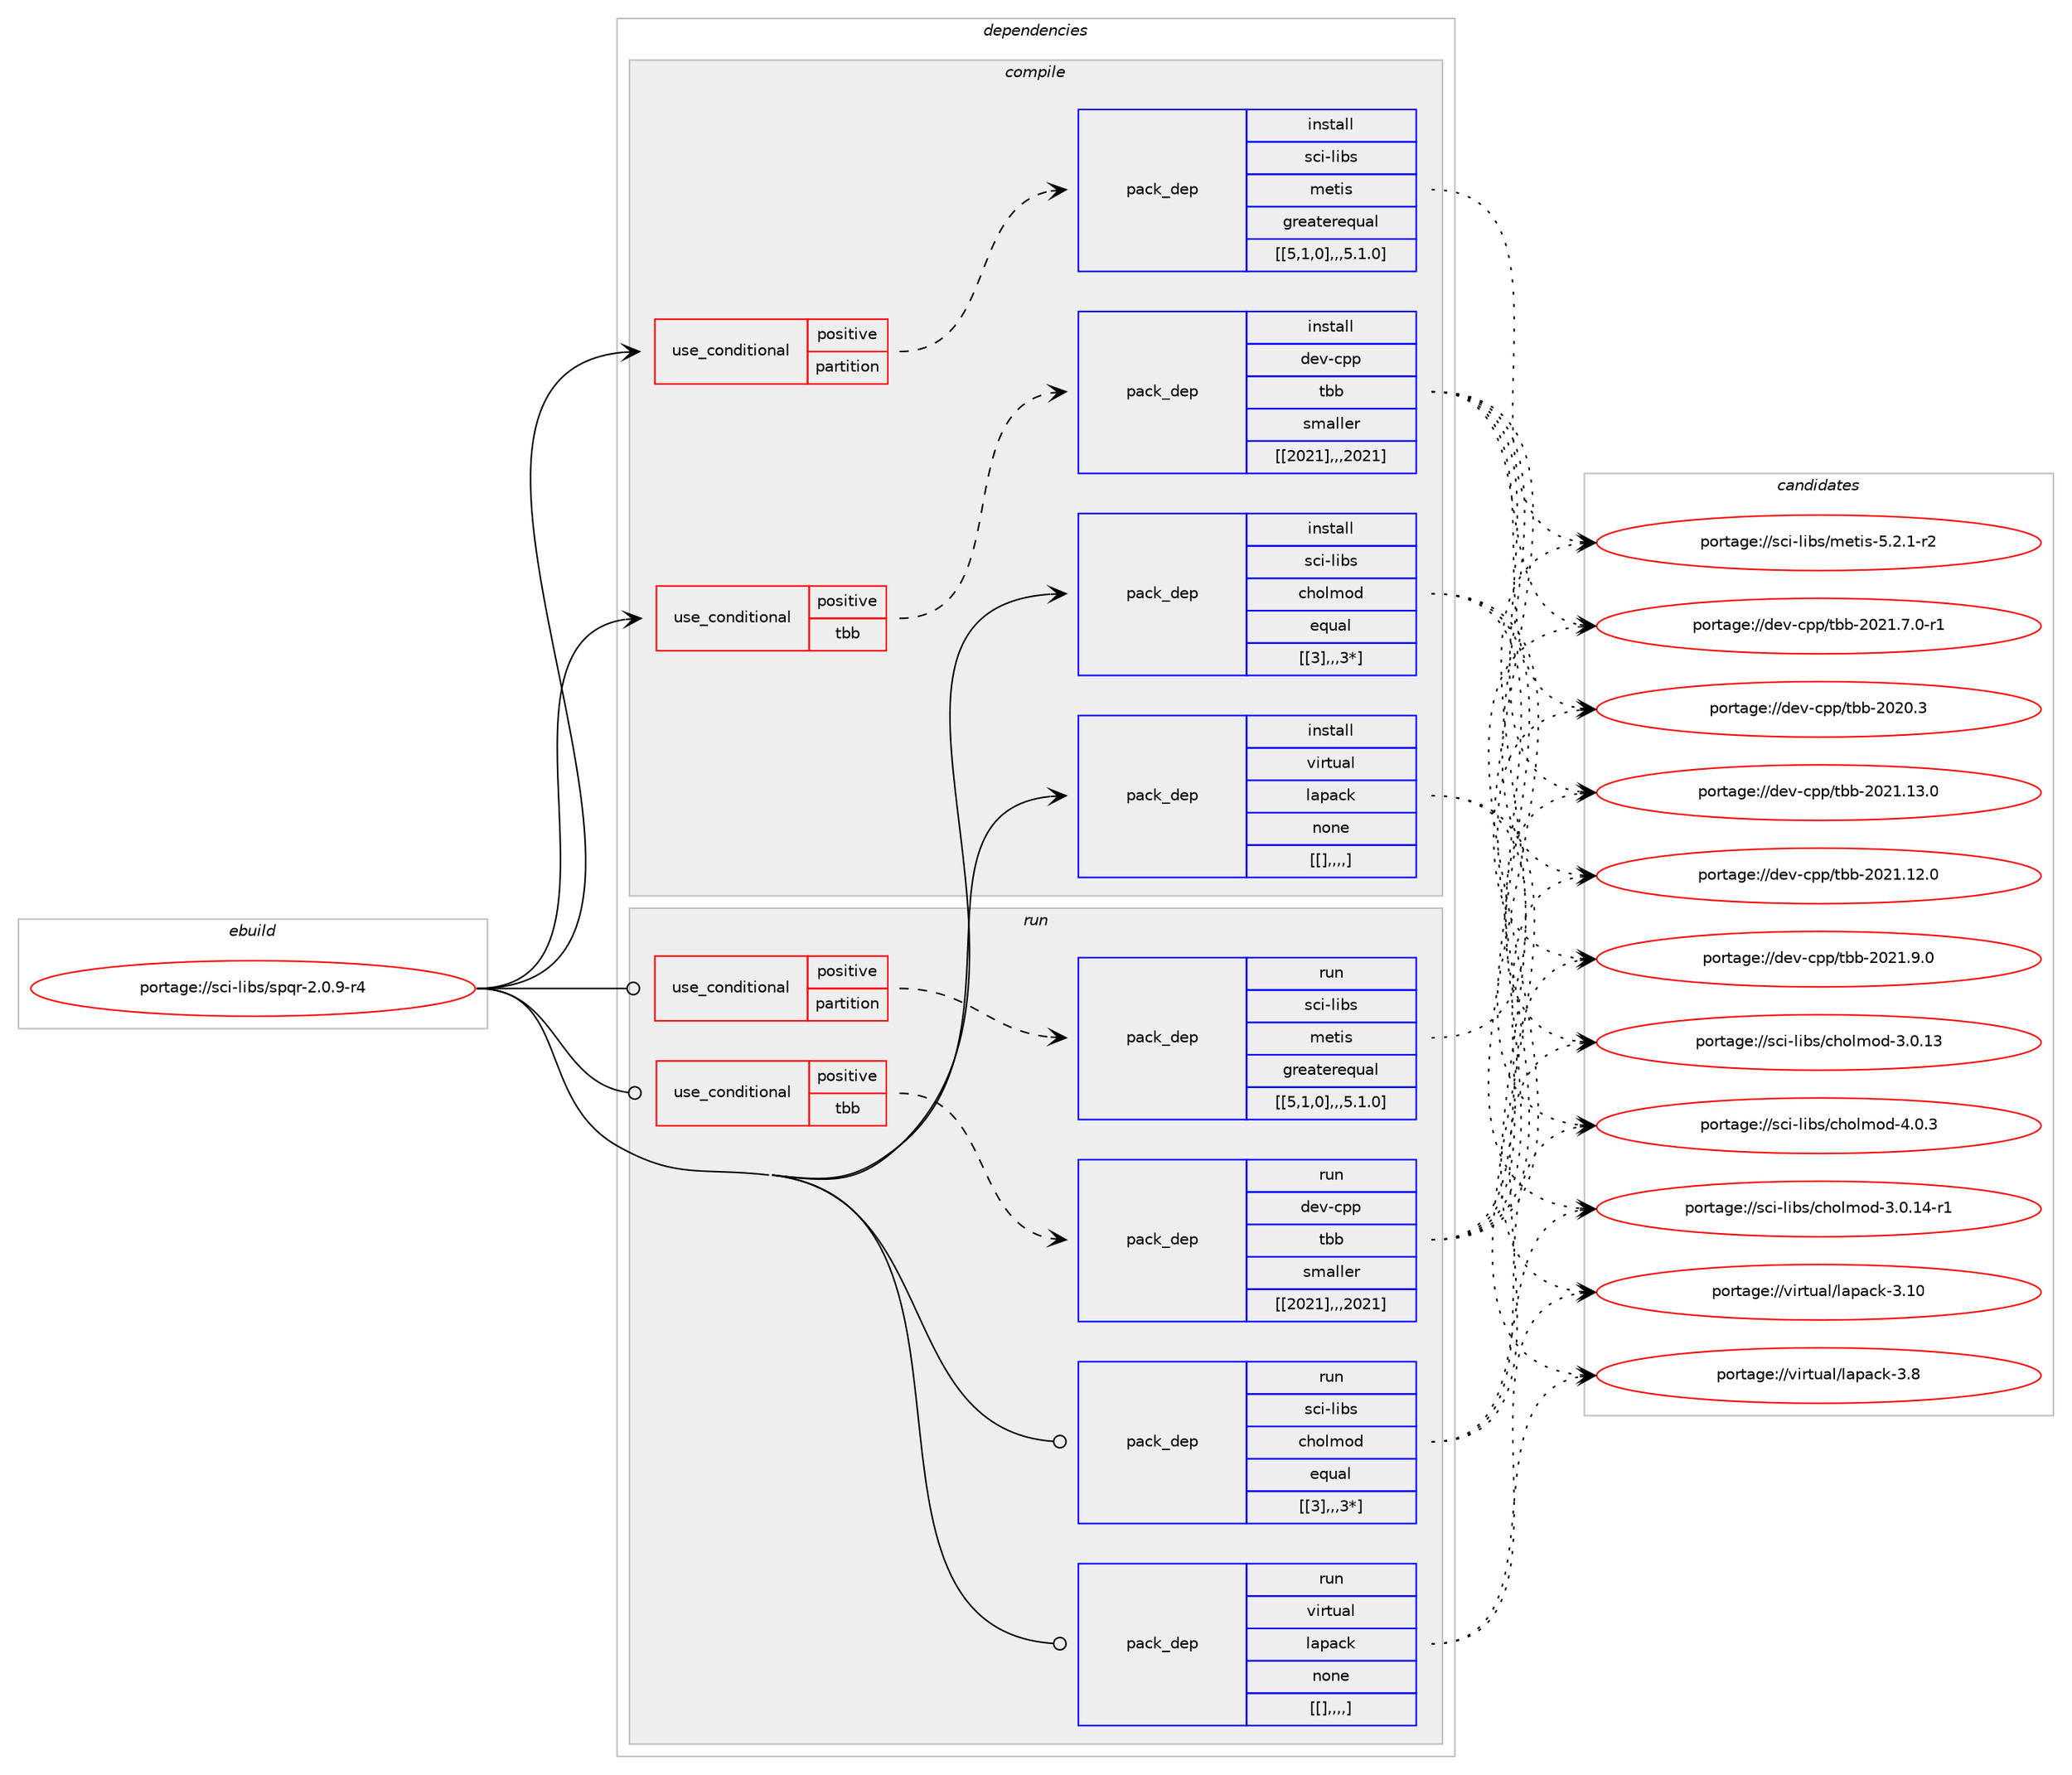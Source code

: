 digraph prolog {

# *************
# Graph options
# *************

newrank=true;
concentrate=true;
compound=true;
graph [rankdir=LR,fontname=Helvetica,fontsize=10,ranksep=1.5];#, ranksep=2.5, nodesep=0.2];
edge  [arrowhead=vee];
node  [fontname=Helvetica,fontsize=10];

# **********
# The ebuild
# **********

subgraph cluster_leftcol {
color=gray;
label=<<i>ebuild</i>>;
id [label="portage://sci-libs/spqr-2.0.9-r4", color=red, width=4, href="../sci-libs/spqr-2.0.9-r4.svg"];
}

# ****************
# The dependencies
# ****************

subgraph cluster_midcol {
color=gray;
label=<<i>dependencies</i>>;
subgraph cluster_compile {
fillcolor="#eeeeee";
style=filled;
label=<<i>compile</i>>;
subgraph cond111400 {
dependency421720 [label=<<TABLE BORDER="0" CELLBORDER="1" CELLSPACING="0" CELLPADDING="4"><TR><TD ROWSPAN="3" CELLPADDING="10">use_conditional</TD></TR><TR><TD>positive</TD></TR><TR><TD>partition</TD></TR></TABLE>>, shape=none, color=red];
subgraph pack307310 {
dependency421721 [label=<<TABLE BORDER="0" CELLBORDER="1" CELLSPACING="0" CELLPADDING="4" WIDTH="220"><TR><TD ROWSPAN="6" CELLPADDING="30">pack_dep</TD></TR><TR><TD WIDTH="110">install</TD></TR><TR><TD>sci-libs</TD></TR><TR><TD>metis</TD></TR><TR><TD>greaterequal</TD></TR><TR><TD>[[5,1,0],,,5.1.0]</TD></TR></TABLE>>, shape=none, color=blue];
}
dependency421720:e -> dependency421721:w [weight=20,style="dashed",arrowhead="vee"];
}
id:e -> dependency421720:w [weight=20,style="solid",arrowhead="vee"];
subgraph cond111401 {
dependency421722 [label=<<TABLE BORDER="0" CELLBORDER="1" CELLSPACING="0" CELLPADDING="4"><TR><TD ROWSPAN="3" CELLPADDING="10">use_conditional</TD></TR><TR><TD>positive</TD></TR><TR><TD>tbb</TD></TR></TABLE>>, shape=none, color=red];
subgraph pack307311 {
dependency421723 [label=<<TABLE BORDER="0" CELLBORDER="1" CELLSPACING="0" CELLPADDING="4" WIDTH="220"><TR><TD ROWSPAN="6" CELLPADDING="30">pack_dep</TD></TR><TR><TD WIDTH="110">install</TD></TR><TR><TD>dev-cpp</TD></TR><TR><TD>tbb</TD></TR><TR><TD>smaller</TD></TR><TR><TD>[[2021],,,2021]</TD></TR></TABLE>>, shape=none, color=blue];
}
dependency421722:e -> dependency421723:w [weight=20,style="dashed",arrowhead="vee"];
}
id:e -> dependency421722:w [weight=20,style="solid",arrowhead="vee"];
subgraph pack307312 {
dependency421724 [label=<<TABLE BORDER="0" CELLBORDER="1" CELLSPACING="0" CELLPADDING="4" WIDTH="220"><TR><TD ROWSPAN="6" CELLPADDING="30">pack_dep</TD></TR><TR><TD WIDTH="110">install</TD></TR><TR><TD>sci-libs</TD></TR><TR><TD>cholmod</TD></TR><TR><TD>equal</TD></TR><TR><TD>[[3],,,3*]</TD></TR></TABLE>>, shape=none, color=blue];
}
id:e -> dependency421724:w [weight=20,style="solid",arrowhead="vee"];
subgraph pack307313 {
dependency421725 [label=<<TABLE BORDER="0" CELLBORDER="1" CELLSPACING="0" CELLPADDING="4" WIDTH="220"><TR><TD ROWSPAN="6" CELLPADDING="30">pack_dep</TD></TR><TR><TD WIDTH="110">install</TD></TR><TR><TD>virtual</TD></TR><TR><TD>lapack</TD></TR><TR><TD>none</TD></TR><TR><TD>[[],,,,]</TD></TR></TABLE>>, shape=none, color=blue];
}
id:e -> dependency421725:w [weight=20,style="solid",arrowhead="vee"];
}
subgraph cluster_compileandrun {
fillcolor="#eeeeee";
style=filled;
label=<<i>compile and run</i>>;
}
subgraph cluster_run {
fillcolor="#eeeeee";
style=filled;
label=<<i>run</i>>;
subgraph cond111402 {
dependency421726 [label=<<TABLE BORDER="0" CELLBORDER="1" CELLSPACING="0" CELLPADDING="4"><TR><TD ROWSPAN="3" CELLPADDING="10">use_conditional</TD></TR><TR><TD>positive</TD></TR><TR><TD>partition</TD></TR></TABLE>>, shape=none, color=red];
subgraph pack307314 {
dependency421727 [label=<<TABLE BORDER="0" CELLBORDER="1" CELLSPACING="0" CELLPADDING="4" WIDTH="220"><TR><TD ROWSPAN="6" CELLPADDING="30">pack_dep</TD></TR><TR><TD WIDTH="110">run</TD></TR><TR><TD>sci-libs</TD></TR><TR><TD>metis</TD></TR><TR><TD>greaterequal</TD></TR><TR><TD>[[5,1,0],,,5.1.0]</TD></TR></TABLE>>, shape=none, color=blue];
}
dependency421726:e -> dependency421727:w [weight=20,style="dashed",arrowhead="vee"];
}
id:e -> dependency421726:w [weight=20,style="solid",arrowhead="odot"];
subgraph cond111403 {
dependency421728 [label=<<TABLE BORDER="0" CELLBORDER="1" CELLSPACING="0" CELLPADDING="4"><TR><TD ROWSPAN="3" CELLPADDING="10">use_conditional</TD></TR><TR><TD>positive</TD></TR><TR><TD>tbb</TD></TR></TABLE>>, shape=none, color=red];
subgraph pack307315 {
dependency421729 [label=<<TABLE BORDER="0" CELLBORDER="1" CELLSPACING="0" CELLPADDING="4" WIDTH="220"><TR><TD ROWSPAN="6" CELLPADDING="30">pack_dep</TD></TR><TR><TD WIDTH="110">run</TD></TR><TR><TD>dev-cpp</TD></TR><TR><TD>tbb</TD></TR><TR><TD>smaller</TD></TR><TR><TD>[[2021],,,2021]</TD></TR></TABLE>>, shape=none, color=blue];
}
dependency421728:e -> dependency421729:w [weight=20,style="dashed",arrowhead="vee"];
}
id:e -> dependency421728:w [weight=20,style="solid",arrowhead="odot"];
subgraph pack307316 {
dependency421730 [label=<<TABLE BORDER="0" CELLBORDER="1" CELLSPACING="0" CELLPADDING="4" WIDTH="220"><TR><TD ROWSPAN="6" CELLPADDING="30">pack_dep</TD></TR><TR><TD WIDTH="110">run</TD></TR><TR><TD>sci-libs</TD></TR><TR><TD>cholmod</TD></TR><TR><TD>equal</TD></TR><TR><TD>[[3],,,3*]</TD></TR></TABLE>>, shape=none, color=blue];
}
id:e -> dependency421730:w [weight=20,style="solid",arrowhead="odot"];
subgraph pack307317 {
dependency421731 [label=<<TABLE BORDER="0" CELLBORDER="1" CELLSPACING="0" CELLPADDING="4" WIDTH="220"><TR><TD ROWSPAN="6" CELLPADDING="30">pack_dep</TD></TR><TR><TD WIDTH="110">run</TD></TR><TR><TD>virtual</TD></TR><TR><TD>lapack</TD></TR><TR><TD>none</TD></TR><TR><TD>[[],,,,]</TD></TR></TABLE>>, shape=none, color=blue];
}
id:e -> dependency421731:w [weight=20,style="solid",arrowhead="odot"];
}
}

# **************
# The candidates
# **************

subgraph cluster_choices {
rank=same;
color=gray;
label=<<i>candidates</i>>;

subgraph choice307310 {
color=black;
nodesep=1;
choice115991054510810598115471091011161051154553465046494511450 [label="portage://sci-libs/metis-5.2.1-r2", color=red, width=4,href="../sci-libs/metis-5.2.1-r2.svg"];
dependency421721:e -> choice115991054510810598115471091011161051154553465046494511450:w [style=dotted,weight="100"];
}
subgraph choice307311 {
color=black;
nodesep=1;
choice100101118459911211247116989845504850494649514648 [label="portage://dev-cpp/tbb-2021.13.0", color=red, width=4,href="../dev-cpp/tbb-2021.13.0.svg"];
choice100101118459911211247116989845504850494649504648 [label="portage://dev-cpp/tbb-2021.12.0", color=red, width=4,href="../dev-cpp/tbb-2021.12.0.svg"];
choice1001011184599112112471169898455048504946574648 [label="portage://dev-cpp/tbb-2021.9.0", color=red, width=4,href="../dev-cpp/tbb-2021.9.0.svg"];
choice10010111845991121124711698984550485049465546484511449 [label="portage://dev-cpp/tbb-2021.7.0-r1", color=red, width=4,href="../dev-cpp/tbb-2021.7.0-r1.svg"];
choice100101118459911211247116989845504850484651 [label="portage://dev-cpp/tbb-2020.3", color=red, width=4,href="../dev-cpp/tbb-2020.3.svg"];
dependency421723:e -> choice100101118459911211247116989845504850494649514648:w [style=dotted,weight="100"];
dependency421723:e -> choice100101118459911211247116989845504850494649504648:w [style=dotted,weight="100"];
dependency421723:e -> choice1001011184599112112471169898455048504946574648:w [style=dotted,weight="100"];
dependency421723:e -> choice10010111845991121124711698984550485049465546484511449:w [style=dotted,weight="100"];
dependency421723:e -> choice100101118459911211247116989845504850484651:w [style=dotted,weight="100"];
}
subgraph choice307312 {
color=black;
nodesep=1;
choice1159910545108105981154799104111108109111100455246484651 [label="portage://sci-libs/cholmod-4.0.3", color=red, width=4,href="../sci-libs/cholmod-4.0.3.svg"];
choice1159910545108105981154799104111108109111100455146484649524511449 [label="portage://sci-libs/cholmod-3.0.14-r1", color=red, width=4,href="../sci-libs/cholmod-3.0.14-r1.svg"];
choice115991054510810598115479910411110810911110045514648464951 [label="portage://sci-libs/cholmod-3.0.13", color=red, width=4,href="../sci-libs/cholmod-3.0.13.svg"];
dependency421724:e -> choice1159910545108105981154799104111108109111100455246484651:w [style=dotted,weight="100"];
dependency421724:e -> choice1159910545108105981154799104111108109111100455146484649524511449:w [style=dotted,weight="100"];
dependency421724:e -> choice115991054510810598115479910411110810911110045514648464951:w [style=dotted,weight="100"];
}
subgraph choice307313 {
color=black;
nodesep=1;
choice11810511411611797108471089711297991074551464948 [label="portage://virtual/lapack-3.10", color=red, width=4,href="../virtual/lapack-3.10.svg"];
choice118105114116117971084710897112979910745514656 [label="portage://virtual/lapack-3.8", color=red, width=4,href="../virtual/lapack-3.8.svg"];
dependency421725:e -> choice11810511411611797108471089711297991074551464948:w [style=dotted,weight="100"];
dependency421725:e -> choice118105114116117971084710897112979910745514656:w [style=dotted,weight="100"];
}
subgraph choice307314 {
color=black;
nodesep=1;
choice115991054510810598115471091011161051154553465046494511450 [label="portage://sci-libs/metis-5.2.1-r2", color=red, width=4,href="../sci-libs/metis-5.2.1-r2.svg"];
dependency421727:e -> choice115991054510810598115471091011161051154553465046494511450:w [style=dotted,weight="100"];
}
subgraph choice307315 {
color=black;
nodesep=1;
choice100101118459911211247116989845504850494649514648 [label="portage://dev-cpp/tbb-2021.13.0", color=red, width=4,href="../dev-cpp/tbb-2021.13.0.svg"];
choice100101118459911211247116989845504850494649504648 [label="portage://dev-cpp/tbb-2021.12.0", color=red, width=4,href="../dev-cpp/tbb-2021.12.0.svg"];
choice1001011184599112112471169898455048504946574648 [label="portage://dev-cpp/tbb-2021.9.0", color=red, width=4,href="../dev-cpp/tbb-2021.9.0.svg"];
choice10010111845991121124711698984550485049465546484511449 [label="portage://dev-cpp/tbb-2021.7.0-r1", color=red, width=4,href="../dev-cpp/tbb-2021.7.0-r1.svg"];
choice100101118459911211247116989845504850484651 [label="portage://dev-cpp/tbb-2020.3", color=red, width=4,href="../dev-cpp/tbb-2020.3.svg"];
dependency421729:e -> choice100101118459911211247116989845504850494649514648:w [style=dotted,weight="100"];
dependency421729:e -> choice100101118459911211247116989845504850494649504648:w [style=dotted,weight="100"];
dependency421729:e -> choice1001011184599112112471169898455048504946574648:w [style=dotted,weight="100"];
dependency421729:e -> choice10010111845991121124711698984550485049465546484511449:w [style=dotted,weight="100"];
dependency421729:e -> choice100101118459911211247116989845504850484651:w [style=dotted,weight="100"];
}
subgraph choice307316 {
color=black;
nodesep=1;
choice1159910545108105981154799104111108109111100455246484651 [label="portage://sci-libs/cholmod-4.0.3", color=red, width=4,href="../sci-libs/cholmod-4.0.3.svg"];
choice1159910545108105981154799104111108109111100455146484649524511449 [label="portage://sci-libs/cholmod-3.0.14-r1", color=red, width=4,href="../sci-libs/cholmod-3.0.14-r1.svg"];
choice115991054510810598115479910411110810911110045514648464951 [label="portage://sci-libs/cholmod-3.0.13", color=red, width=4,href="../sci-libs/cholmod-3.0.13.svg"];
dependency421730:e -> choice1159910545108105981154799104111108109111100455246484651:w [style=dotted,weight="100"];
dependency421730:e -> choice1159910545108105981154799104111108109111100455146484649524511449:w [style=dotted,weight="100"];
dependency421730:e -> choice115991054510810598115479910411110810911110045514648464951:w [style=dotted,weight="100"];
}
subgraph choice307317 {
color=black;
nodesep=1;
choice11810511411611797108471089711297991074551464948 [label="portage://virtual/lapack-3.10", color=red, width=4,href="../virtual/lapack-3.10.svg"];
choice118105114116117971084710897112979910745514656 [label="portage://virtual/lapack-3.8", color=red, width=4,href="../virtual/lapack-3.8.svg"];
dependency421731:e -> choice11810511411611797108471089711297991074551464948:w [style=dotted,weight="100"];
dependency421731:e -> choice118105114116117971084710897112979910745514656:w [style=dotted,weight="100"];
}
}

}

